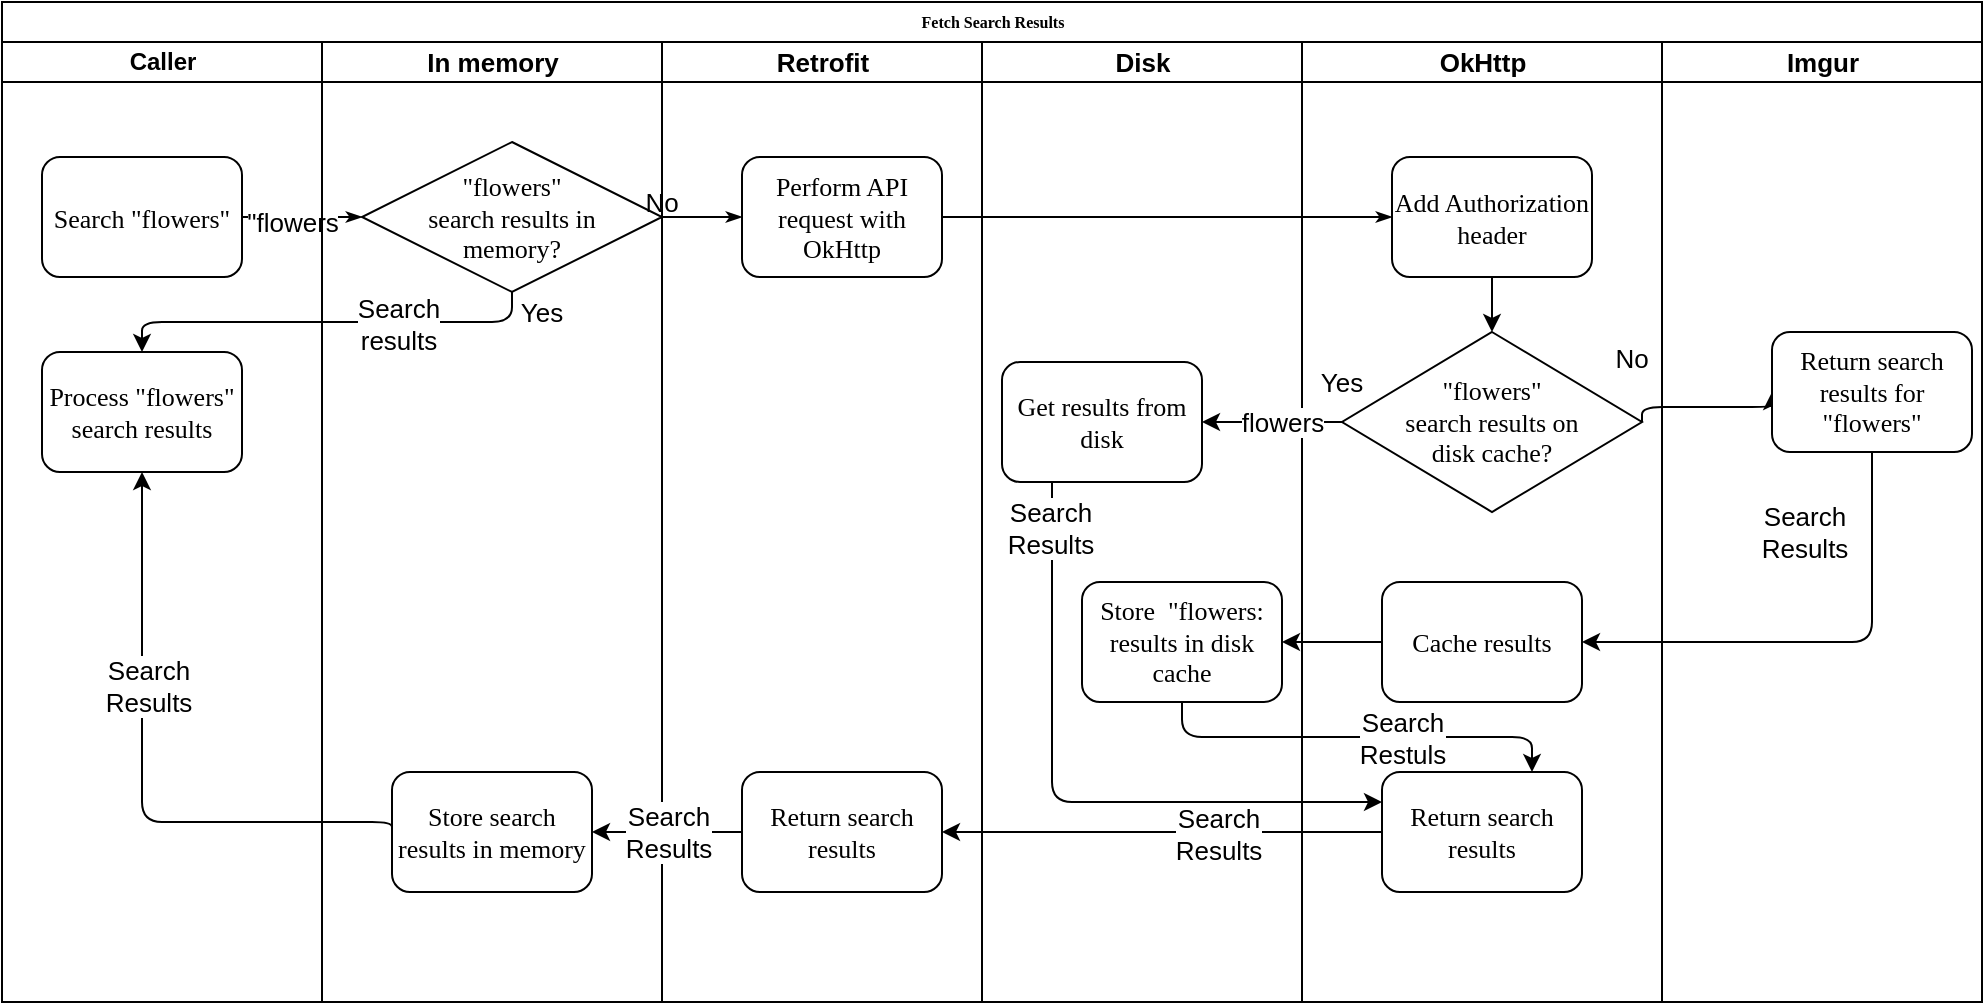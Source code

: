 <mxfile version="13.4.6" type="github">
  <diagram name="Page-1" id="74e2e168-ea6b-b213-b513-2b3c1d86103e">
    <mxGraphModel dx="1222" dy="819" grid="1" gridSize="10" guides="1" tooltips="1" connect="1" arrows="1" fold="1" page="1" pageScale="1" pageWidth="1100" pageHeight="850" background="#ffffff" math="0" shadow="0">
      <root>
        <mxCell id="0" />
        <mxCell id="1" parent="0" />
        <mxCell id="77e6c97f196da883-1" value="Fetch Search Results" style="swimlane;html=1;childLayout=stackLayout;startSize=20;rounded=0;shadow=0;labelBackgroundColor=none;strokeWidth=1;fontFamily=Verdana;fontSize=8;align=center;" parent="1" vertex="1">
          <mxGeometry x="50" y="20" width="990" height="500" as="geometry" />
        </mxCell>
        <mxCell id="77e6c97f196da883-2" value="Caller" style="swimlane;html=1;startSize=20;" parent="77e6c97f196da883-1" vertex="1">
          <mxGeometry y="20" width="160" height="480" as="geometry" />
        </mxCell>
        <mxCell id="77e6c97f196da883-9" value="Process &quot;flowers&quot; search&amp;nbsp;results" style="rounded=1;whiteSpace=wrap;html=1;shadow=0;labelBackgroundColor=none;strokeWidth=1;fontFamily=Verdana;fontSize=13;align=center;" parent="77e6c97f196da883-2" vertex="1">
          <mxGeometry x="20" y="155" width="100" height="60" as="geometry" />
        </mxCell>
        <mxCell id="77e6c97f196da883-8" value="Search &quot;flowers&quot;" style="rounded=1;whiteSpace=wrap;html=1;shadow=0;labelBackgroundColor=none;strokeWidth=1;fontFamily=Verdana;fontSize=13;align=center;" parent="77e6c97f196da883-2" vertex="1">
          <mxGeometry x="20" y="57.5" width="100" height="60" as="geometry" />
        </mxCell>
        <mxCell id="77e6c97f196da883-26" style="edgeStyle=orthogonalEdgeStyle;rounded=1;html=1;labelBackgroundColor=none;startArrow=none;startFill=0;startSize=5;endArrow=classicThin;endFill=1;endSize=5;jettySize=auto;orthogonalLoop=1;strokeWidth=1;fontFamily=Verdana;fontSize=13;entryX=0;entryY=0.5;entryDx=0;entryDy=0;" parent="77e6c97f196da883-1" source="77e6c97f196da883-8" target="S1F3klHwASRsP-v0PvNu-2" edge="1">
          <mxGeometry relative="1" as="geometry">
            <mxPoint x="200" y="115" as="targetPoint" />
          </mxGeometry>
        </mxCell>
        <mxCell id="S1F3klHwASRsP-v0PvNu-1" value="&quot;flowers" style="edgeLabel;html=1;align=center;verticalAlign=middle;resizable=0;points=[];fontSize=13;" vertex="1" connectable="0" parent="77e6c97f196da883-26">
          <mxGeometry x="-0.171" y="-2" relative="1" as="geometry">
            <mxPoint as="offset" />
          </mxGeometry>
        </mxCell>
        <mxCell id="77e6c97f196da883-3" value="In memory" style="swimlane;html=1;startSize=20;fontSize=13;" parent="77e6c97f196da883-1" vertex="1">
          <mxGeometry x="160" y="20" width="170" height="480" as="geometry" />
        </mxCell>
        <mxCell id="S1F3klHwASRsP-v0PvNu-39" value="Store search results in memory" style="rounded=1;whiteSpace=wrap;html=1;shadow=0;labelBackgroundColor=none;strokeWidth=1;fontFamily=Verdana;fontSize=13;align=center;" vertex="1" parent="77e6c97f196da883-3">
          <mxGeometry x="35" y="365" width="100" height="60" as="geometry" />
        </mxCell>
        <mxCell id="S1F3klHwASRsP-v0PvNu-2" value="&quot;flowers&quot;&lt;br&gt;search&amp;nbsp;results in&lt;br style=&quot;font-size: 13px&quot;&gt;memory?" style="rhombus;whiteSpace=wrap;html=1;rounded=0;shadow=0;labelBackgroundColor=none;strokeWidth=1;fontFamily=Verdana;fontSize=13;align=center;" vertex="1" parent="77e6c97f196da883-3">
          <mxGeometry x="20" y="50" width="150" height="75" as="geometry" />
        </mxCell>
        <mxCell id="S1F3klHwASRsP-v0PvNu-6" value="Yes" style="text;html=1;strokeColor=none;fillColor=none;align=center;verticalAlign=middle;whiteSpace=wrap;rounded=0;fontSize=13;" vertex="1" parent="77e6c97f196da883-3">
          <mxGeometry x="90" y="125" width="40" height="20" as="geometry" />
        </mxCell>
        <mxCell id="77e6c97f196da883-4" value="Retrofit" style="swimlane;html=1;startSize=20;fontSize=13;" parent="77e6c97f196da883-1" vertex="1">
          <mxGeometry x="330" y="20" width="160" height="480" as="geometry" />
        </mxCell>
        <mxCell id="S1F3klHwASRsP-v0PvNu-9" value="No" style="text;html=1;strokeColor=none;fillColor=none;align=center;verticalAlign=middle;whiteSpace=wrap;rounded=0;fontSize=13;" vertex="1" parent="77e6c97f196da883-4">
          <mxGeometry x="-20" y="70" width="40" height="20" as="geometry" />
        </mxCell>
        <mxCell id="S1F3klHwASRsP-v0PvNu-31" value="Return search results" style="rounded=1;whiteSpace=wrap;html=1;shadow=0;labelBackgroundColor=none;strokeWidth=1;fontFamily=Verdana;fontSize=13;align=center;" vertex="1" parent="77e6c97f196da883-4">
          <mxGeometry x="40" y="365" width="100" height="60" as="geometry" />
        </mxCell>
        <mxCell id="S1F3klHwASRsP-v0PvNu-11" value="Perform API request with OkHttp" style="rounded=1;whiteSpace=wrap;html=1;shadow=0;labelBackgroundColor=none;strokeWidth=1;fontFamily=Verdana;fontSize=13;align=center;" vertex="1" parent="77e6c97f196da883-4">
          <mxGeometry x="40" y="57.5" width="100" height="60" as="geometry" />
        </mxCell>
        <mxCell id="77e6c97f196da883-5" value="Disk" style="swimlane;html=1;startSize=20;fontSize=13;" parent="77e6c97f196da883-1" vertex="1">
          <mxGeometry x="490" y="20" width="160" height="480" as="geometry" />
        </mxCell>
        <mxCell id="S1F3klHwASRsP-v0PvNu-19" value="Get results from disk" style="rounded=1;whiteSpace=wrap;html=1;shadow=0;labelBackgroundColor=none;strokeWidth=1;fontFamily=Verdana;fontSize=13;align=center;" vertex="1" parent="77e6c97f196da883-5">
          <mxGeometry x="10" y="160" width="100" height="60" as="geometry" />
        </mxCell>
        <mxCell id="S1F3klHwASRsP-v0PvNu-27" value="Store &amp;nbsp;&quot;flowers: results in disk cache" style="rounded=1;whiteSpace=wrap;html=1;shadow=0;labelBackgroundColor=none;strokeWidth=1;fontFamily=Verdana;fontSize=13;align=center;" vertex="1" parent="77e6c97f196da883-5">
          <mxGeometry x="50" y="270" width="100" height="60" as="geometry" />
        </mxCell>
        <mxCell id="77e6c97f196da883-6" value="OkHttp" style="swimlane;html=1;startSize=20;fontSize=13;" parent="77e6c97f196da883-1" vertex="1">
          <mxGeometry x="650" y="20" width="180" height="480" as="geometry" />
        </mxCell>
        <mxCell id="S1F3klHwASRsP-v0PvNu-44" style="edgeStyle=elbowEdgeStyle;rounded=1;orthogonalLoop=1;jettySize=auto;elbow=vertical;html=1;exitX=0.5;exitY=1;exitDx=0;exitDy=0;entryX=0.5;entryY=0;entryDx=0;entryDy=0;fontSize=13;" edge="1" parent="77e6c97f196da883-6" source="S1F3klHwASRsP-v0PvNu-43" target="S1F3klHwASRsP-v0PvNu-7">
          <mxGeometry relative="1" as="geometry" />
        </mxCell>
        <mxCell id="S1F3klHwASRsP-v0PvNu-22" value="Yes" style="text;html=1;strokeColor=none;fillColor=none;align=center;verticalAlign=middle;whiteSpace=wrap;rounded=0;fontSize=13;" vertex="1" parent="77e6c97f196da883-6">
          <mxGeometry y="160" width="40" height="20" as="geometry" />
        </mxCell>
        <mxCell id="S1F3klHwASRsP-v0PvNu-43" value="Add Authorization header" style="rounded=1;whiteSpace=wrap;html=1;shadow=0;labelBackgroundColor=none;strokeWidth=1;fontFamily=Verdana;fontSize=13;align=center;" vertex="1" parent="77e6c97f196da883-6">
          <mxGeometry x="45" y="57.5" width="100" height="60" as="geometry" />
        </mxCell>
        <mxCell id="S1F3klHwASRsP-v0PvNu-30" value="Return search results" style="rounded=1;whiteSpace=wrap;html=1;shadow=0;labelBackgroundColor=none;strokeWidth=1;fontFamily=Verdana;fontSize=13;align=center;" vertex="1" parent="77e6c97f196da883-6">
          <mxGeometry x="40" y="365" width="100" height="60" as="geometry" />
        </mxCell>
        <mxCell id="S1F3klHwASRsP-v0PvNu-25" value="Cache results" style="rounded=1;whiteSpace=wrap;html=1;shadow=0;labelBackgroundColor=none;strokeWidth=1;fontFamily=Verdana;fontSize=13;align=center;" vertex="1" parent="77e6c97f196da883-6">
          <mxGeometry x="40" y="270" width="100" height="60" as="geometry" />
        </mxCell>
        <mxCell id="S1F3klHwASRsP-v0PvNu-7" value="&quot;flowers&quot;&lt;br&gt;search&amp;nbsp;results on&lt;br style=&quot;font-size: 13px&quot;&gt;disk&amp;nbsp;cache?" style="rhombus;whiteSpace=wrap;html=1;rounded=0;shadow=0;labelBackgroundColor=none;strokeWidth=1;fontFamily=Verdana;fontSize=13;align=center;" vertex="1" parent="77e6c97f196da883-6">
          <mxGeometry x="20" y="145" width="150" height="90" as="geometry" />
        </mxCell>
        <mxCell id="S1F3klHwASRsP-v0PvNu-35" value="No" style="text;html=1;strokeColor=none;fillColor=none;align=center;verticalAlign=middle;whiteSpace=wrap;rounded=0;fontSize=13;" vertex="1" parent="77e6c97f196da883-6">
          <mxGeometry x="145" y="147.5" width="40" height="20" as="geometry" />
        </mxCell>
        <mxCell id="S1F3klHwASRsP-v0PvNu-24" style="edgeStyle=elbowEdgeStyle;rounded=1;orthogonalLoop=1;jettySize=auto;elbow=vertical;html=1;exitX=1;exitY=0.5;exitDx=0;exitDy=0;entryX=0;entryY=0.5;entryDx=0;entryDy=0;fontSize=13;" edge="1" parent="77e6c97f196da883-1" source="S1F3klHwASRsP-v0PvNu-7" target="S1F3klHwASRsP-v0PvNu-23">
          <mxGeometry relative="1" as="geometry">
            <Array as="points" />
          </mxGeometry>
        </mxCell>
        <mxCell id="77e6c97f196da883-7" value="Imgur" style="swimlane;html=1;startSize=20;fontSize=13;" parent="77e6c97f196da883-1" vertex="1">
          <mxGeometry x="830" y="20" width="160" height="480" as="geometry">
            <mxRectangle x="800" y="20" width="30" height="730" as="alternateBounds" />
          </mxGeometry>
        </mxCell>
        <mxCell id="S1F3klHwASRsP-v0PvNu-23" value="Return search results for &quot;flowers&quot;" style="rounded=1;whiteSpace=wrap;html=1;shadow=0;labelBackgroundColor=none;strokeWidth=1;fontFamily=Verdana;fontSize=13;align=center;" vertex="1" parent="77e6c97f196da883-7">
          <mxGeometry x="55" y="145" width="100" height="60" as="geometry" />
        </mxCell>
        <mxCell id="S1F3klHwASRsP-v0PvNu-4" style="edgeStyle=elbowEdgeStyle;rounded=1;orthogonalLoop=1;jettySize=auto;html=1;exitX=0.5;exitY=1;exitDx=0;exitDy=0;entryX=0.5;entryY=0;entryDx=0;entryDy=0;elbow=vertical;fontSize=13;" edge="1" parent="77e6c97f196da883-1" source="S1F3klHwASRsP-v0PvNu-2" target="77e6c97f196da883-9">
          <mxGeometry relative="1" as="geometry" />
        </mxCell>
        <mxCell id="S1F3klHwASRsP-v0PvNu-5" value="Search&lt;br style=&quot;font-size: 13px;&quot;&gt;results" style="edgeLabel;html=1;align=center;verticalAlign=middle;resizable=0;points=[];fontSize=13;" vertex="1" connectable="0" parent="S1F3klHwASRsP-v0PvNu-4">
          <mxGeometry x="-0.33" y="1" relative="1" as="geometry">
            <mxPoint as="offset" />
          </mxGeometry>
        </mxCell>
        <mxCell id="S1F3klHwASRsP-v0PvNu-14" style="edgeStyle=orthogonalEdgeStyle;rounded=1;html=1;labelBackgroundColor=none;startArrow=none;startFill=0;startSize=5;endArrow=classicThin;endFill=1;endSize=5;jettySize=auto;orthogonalLoop=1;strokeWidth=1;fontFamily=Verdana;fontSize=13;entryX=0;entryY=0.5;entryDx=0;entryDy=0;" edge="1" parent="77e6c97f196da883-1" source="S1F3klHwASRsP-v0PvNu-2" target="S1F3klHwASRsP-v0PvNu-11">
          <mxGeometry relative="1" as="geometry">
            <mxPoint x="130" y="215" as="sourcePoint" />
            <mxPoint x="370" y="215" as="targetPoint" />
          </mxGeometry>
        </mxCell>
        <mxCell id="S1F3klHwASRsP-v0PvNu-16" style="edgeStyle=orthogonalEdgeStyle;rounded=1;html=1;labelBackgroundColor=none;startArrow=none;startFill=0;startSize=5;endArrow=classicThin;endFill=1;endSize=5;jettySize=auto;orthogonalLoop=1;strokeWidth=1;fontFamily=Verdana;fontSize=13;exitX=1;exitY=0.5;exitDx=0;exitDy=0;entryX=0;entryY=0.5;entryDx=0;entryDy=0;" edge="1" parent="77e6c97f196da883-1" source="S1F3klHwASRsP-v0PvNu-11" target="S1F3klHwASRsP-v0PvNu-43">
          <mxGeometry relative="1" as="geometry">
            <mxPoint x="320" y="117.5" as="sourcePoint" />
            <mxPoint x="630" y="108" as="targetPoint" />
          </mxGeometry>
        </mxCell>
        <mxCell id="S1F3klHwASRsP-v0PvNu-26" style="edgeStyle=elbowEdgeStyle;rounded=1;orthogonalLoop=1;jettySize=auto;elbow=vertical;html=1;exitX=0.5;exitY=1;exitDx=0;exitDy=0;entryX=1;entryY=0.5;entryDx=0;entryDy=0;fontSize=13;" edge="1" parent="77e6c97f196da883-1" source="S1F3klHwASRsP-v0PvNu-23" target="S1F3klHwASRsP-v0PvNu-25">
          <mxGeometry relative="1" as="geometry">
            <Array as="points">
              <mxPoint x="890" y="320" />
            </Array>
          </mxGeometry>
        </mxCell>
        <mxCell id="S1F3klHwASRsP-v0PvNu-29" value="Search&lt;br style=&quot;font-size: 13px;&quot;&gt;Results" style="edgeLabel;html=1;align=center;verticalAlign=middle;resizable=0;points=[];fontSize=13;" vertex="1" connectable="0" parent="S1F3klHwASRsP-v0PvNu-26">
          <mxGeometry x="0.043" y="4" relative="1" as="geometry">
            <mxPoint x="-4" y="-59.64" as="offset" />
          </mxGeometry>
        </mxCell>
        <mxCell id="S1F3klHwASRsP-v0PvNu-28" style="edgeStyle=elbowEdgeStyle;rounded=1;orthogonalLoop=1;jettySize=auto;elbow=vertical;html=1;exitX=0;exitY=0.5;exitDx=0;exitDy=0;entryX=1;entryY=0.5;entryDx=0;entryDy=0;fontSize=13;" edge="1" parent="77e6c97f196da883-1" source="S1F3klHwASRsP-v0PvNu-25" target="S1F3klHwASRsP-v0PvNu-27">
          <mxGeometry relative="1" as="geometry" />
        </mxCell>
        <mxCell id="S1F3klHwASRsP-v0PvNu-32" style="edgeStyle=elbowEdgeStyle;rounded=1;orthogonalLoop=1;jettySize=auto;elbow=horizontal;html=1;exitX=0;exitY=0.5;exitDx=0;exitDy=0;entryX=1;entryY=0.5;entryDx=0;entryDy=0;fontSize=13;" edge="1" parent="77e6c97f196da883-1" source="S1F3klHwASRsP-v0PvNu-30" target="S1F3klHwASRsP-v0PvNu-31">
          <mxGeometry relative="1" as="geometry" />
        </mxCell>
        <mxCell id="S1F3klHwASRsP-v0PvNu-36" value="Search&lt;br style=&quot;font-size: 13px;&quot;&gt;Results" style="edgeLabel;html=1;align=center;verticalAlign=middle;resizable=0;points=[];fontSize=13;" vertex="1" connectable="0" parent="S1F3klHwASRsP-v0PvNu-32">
          <mxGeometry x="0.003" y="29" relative="1" as="geometry">
            <mxPoint x="28" y="-28" as="offset" />
          </mxGeometry>
        </mxCell>
        <mxCell id="S1F3klHwASRsP-v0PvNu-33" style="edgeStyle=elbowEdgeStyle;rounded=1;orthogonalLoop=1;jettySize=auto;elbow=vertical;html=1;exitX=0.5;exitY=1;exitDx=0;exitDy=0;entryX=0.75;entryY=0;entryDx=0;entryDy=0;fontSize=13;" edge="1" parent="77e6c97f196da883-1" source="S1F3klHwASRsP-v0PvNu-27" target="S1F3klHwASRsP-v0PvNu-30">
          <mxGeometry relative="1" as="geometry" />
        </mxCell>
        <mxCell id="S1F3klHwASRsP-v0PvNu-38" value="Search&lt;br style=&quot;font-size: 13px;&quot;&gt;Restuls" style="edgeLabel;html=1;align=center;verticalAlign=middle;resizable=0;points=[];fontSize=13;" vertex="1" connectable="0" parent="S1F3klHwASRsP-v0PvNu-33">
          <mxGeometry x="0.208" relative="1" as="geometry">
            <mxPoint as="offset" />
          </mxGeometry>
        </mxCell>
        <mxCell id="S1F3klHwASRsP-v0PvNu-34" style="edgeStyle=elbowEdgeStyle;rounded=1;orthogonalLoop=1;jettySize=auto;elbow=vertical;html=1;exitX=0.25;exitY=1;exitDx=0;exitDy=0;entryX=0;entryY=0.25;entryDx=0;entryDy=0;fontSize=13;" edge="1" parent="77e6c97f196da883-1" source="S1F3klHwASRsP-v0PvNu-19" target="S1F3klHwASRsP-v0PvNu-30">
          <mxGeometry relative="1" as="geometry">
            <mxPoint x="680" y="400" as="targetPoint" />
            <Array as="points">
              <mxPoint x="590" y="400" />
            </Array>
          </mxGeometry>
        </mxCell>
        <mxCell id="S1F3klHwASRsP-v0PvNu-37" value="Search&lt;br style=&quot;font-size: 13px;&quot;&gt;Results" style="edgeLabel;html=1;align=center;verticalAlign=middle;resizable=0;points=[];fontSize=13;" vertex="1" connectable="0" parent="S1F3klHwASRsP-v0PvNu-34">
          <mxGeometry x="-0.859" y="-1" relative="1" as="geometry">
            <mxPoint as="offset" />
          </mxGeometry>
        </mxCell>
        <mxCell id="S1F3klHwASRsP-v0PvNu-40" value="Search&lt;br style=&quot;font-size: 13px;&quot;&gt;Results" style="edgeStyle=elbowEdgeStyle;rounded=1;orthogonalLoop=1;jettySize=auto;elbow=horizontal;html=1;exitX=0;exitY=0.5;exitDx=0;exitDy=0;entryX=1;entryY=0.5;entryDx=0;entryDy=0;fontSize=13;" edge="1" parent="77e6c97f196da883-1" source="S1F3klHwASRsP-v0PvNu-31" target="S1F3klHwASRsP-v0PvNu-39">
          <mxGeometry relative="1" as="geometry">
            <Array as="points">
              <mxPoint x="340" y="415" />
            </Array>
          </mxGeometry>
        </mxCell>
        <mxCell id="S1F3klHwASRsP-v0PvNu-41" style="edgeStyle=elbowEdgeStyle;rounded=1;orthogonalLoop=1;jettySize=auto;elbow=vertical;html=1;exitX=0;exitY=0.5;exitDx=0;exitDy=0;entryX=0.5;entryY=1;entryDx=0;entryDy=0;fontSize=13;" edge="1" parent="77e6c97f196da883-1" source="S1F3klHwASRsP-v0PvNu-39" target="77e6c97f196da883-9">
          <mxGeometry relative="1" as="geometry">
            <Array as="points">
              <mxPoint x="130" y="410" />
            </Array>
          </mxGeometry>
        </mxCell>
        <mxCell id="S1F3klHwASRsP-v0PvNu-42" value="Search&lt;br style=&quot;font-size: 13px;&quot;&gt;Results" style="edgeLabel;html=1;align=center;verticalAlign=middle;resizable=0;points=[];fontSize=13;" vertex="1" connectable="0" parent="S1F3klHwASRsP-v0PvNu-41">
          <mxGeometry x="0.302" y="-3" relative="1" as="geometry">
            <mxPoint as="offset" />
          </mxGeometry>
        </mxCell>
        <mxCell id="S1F3klHwASRsP-v0PvNu-45" style="edgeStyle=elbowEdgeStyle;rounded=1;orthogonalLoop=1;jettySize=auto;elbow=vertical;html=1;exitX=0;exitY=0.5;exitDx=0;exitDy=0;fontSize=13;" edge="1" parent="77e6c97f196da883-1" source="S1F3klHwASRsP-v0PvNu-7" target="S1F3klHwASRsP-v0PvNu-19">
          <mxGeometry relative="1" as="geometry" />
        </mxCell>
        <mxCell id="S1F3klHwASRsP-v0PvNu-46" value="flowers" style="edgeLabel;html=1;align=center;verticalAlign=middle;resizable=0;points=[];fontSize=13;" vertex="1" connectable="0" parent="S1F3klHwASRsP-v0PvNu-45">
          <mxGeometry x="0.314" y="1" relative="1" as="geometry">
            <mxPoint x="16" y="-1" as="offset" />
          </mxGeometry>
        </mxCell>
      </root>
    </mxGraphModel>
  </diagram>
</mxfile>
